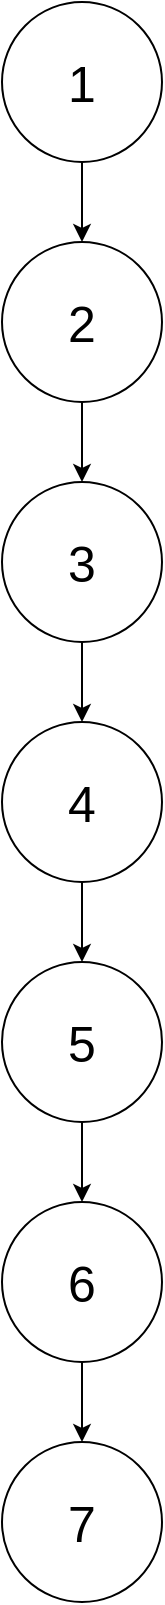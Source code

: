 <mxfile version="12.7.4" type="device"><diagram id="t3vCethmXxFjwy0c-JT3" name="Page-1"><mxGraphModel dx="868" dy="401" grid="1" gridSize="10" guides="1" tooltips="1" connect="1" arrows="1" fold="1" page="1" pageScale="1" pageWidth="827" pageHeight="1169" math="0" shadow="0"><root><mxCell id="0"/><mxCell id="1" parent="0"/><mxCell id="Kb9uW4AyyHqntWmNQcrZ-2" value="&lt;font style=&quot;font-size: 25px&quot;&gt;1&lt;/font&gt;" style="ellipse;whiteSpace=wrap;html=1;aspect=fixed;" vertex="1" parent="1"><mxGeometry x="360" y="40" width="80" height="80" as="geometry"/></mxCell><mxCell id="Kb9uW4AyyHqntWmNQcrZ-3" value="&lt;font style=&quot;font-size: 25px&quot;&gt;2&lt;/font&gt;" style="ellipse;whiteSpace=wrap;html=1;aspect=fixed;" vertex="1" parent="1"><mxGeometry x="360" y="160" width="80" height="80" as="geometry"/></mxCell><mxCell id="Kb9uW4AyyHqntWmNQcrZ-4" value="&lt;font style=&quot;font-size: 25px&quot;&gt;3&lt;/font&gt;" style="ellipse;whiteSpace=wrap;html=1;aspect=fixed;" vertex="1" parent="1"><mxGeometry x="360" y="280" width="80" height="80" as="geometry"/></mxCell><mxCell id="Kb9uW4AyyHqntWmNQcrZ-5" value="&lt;font style=&quot;font-size: 25px&quot;&gt;4&lt;/font&gt;" style="ellipse;whiteSpace=wrap;html=1;aspect=fixed;" vertex="1" parent="1"><mxGeometry x="360" y="400" width="80" height="80" as="geometry"/></mxCell><mxCell id="Kb9uW4AyyHqntWmNQcrZ-6" value="&lt;font style=&quot;font-size: 25px&quot;&gt;5&lt;/font&gt;" style="ellipse;whiteSpace=wrap;html=1;aspect=fixed;" vertex="1" parent="1"><mxGeometry x="360" y="520" width="80" height="80" as="geometry"/></mxCell><mxCell id="Kb9uW4AyyHqntWmNQcrZ-8" value="" style="endArrow=classic;html=1;exitX=0.5;exitY=1;exitDx=0;exitDy=0;entryX=0.5;entryY=0;entryDx=0;entryDy=0;" edge="1" parent="1" source="Kb9uW4AyyHqntWmNQcrZ-2" target="Kb9uW4AyyHqntWmNQcrZ-3"><mxGeometry width="50" height="50" relative="1" as="geometry"><mxPoint x="390" y="160" as="sourcePoint"/><mxPoint x="450" y="170" as="targetPoint"/></mxGeometry></mxCell><mxCell id="Kb9uW4AyyHqntWmNQcrZ-9" value="" style="endArrow=classic;html=1;exitX=0.5;exitY=1;exitDx=0;exitDy=0;" edge="1" parent="1" source="Kb9uW4AyyHqntWmNQcrZ-3" target="Kb9uW4AyyHqntWmNQcrZ-4"><mxGeometry width="50" height="50" relative="1" as="geometry"><mxPoint x="310" y="270" as="sourcePoint"/><mxPoint x="360" y="220" as="targetPoint"/></mxGeometry></mxCell><mxCell id="Kb9uW4AyyHqntWmNQcrZ-10" value="" style="endArrow=classic;html=1;exitX=0.5;exitY=1;exitDx=0;exitDy=0;entryX=0.5;entryY=0;entryDx=0;entryDy=0;" edge="1" parent="1" source="Kb9uW4AyyHqntWmNQcrZ-4" target="Kb9uW4AyyHqntWmNQcrZ-5"><mxGeometry width="50" height="50" relative="1" as="geometry"><mxPoint x="230" y="380" as="sourcePoint"/><mxPoint x="280" y="330" as="targetPoint"/></mxGeometry></mxCell><mxCell id="Kb9uW4AyyHqntWmNQcrZ-11" value="" style="endArrow=classic;html=1;exitX=0.5;exitY=1;exitDx=0;exitDy=0;entryX=0.5;entryY=0;entryDx=0;entryDy=0;" edge="1" parent="1" source="Kb9uW4AyyHqntWmNQcrZ-5" target="Kb9uW4AyyHqntWmNQcrZ-6"><mxGeometry width="50" height="50" relative="1" as="geometry"><mxPoint x="270" y="500" as="sourcePoint"/><mxPoint x="320" y="450" as="targetPoint"/></mxGeometry></mxCell><mxCell id="Kb9uW4AyyHqntWmNQcrZ-13" value="&lt;font style=&quot;font-size: 25px&quot;&gt;6&lt;/font&gt;" style="ellipse;whiteSpace=wrap;html=1;aspect=fixed;" vertex="1" parent="1"><mxGeometry x="360" y="640" width="80" height="80" as="geometry"/></mxCell><mxCell id="Kb9uW4AyyHqntWmNQcrZ-14" value="&lt;font style=&quot;font-size: 25px&quot;&gt;7&lt;/font&gt;" style="ellipse;whiteSpace=wrap;html=1;aspect=fixed;" vertex="1" parent="1"><mxGeometry x="360" y="760" width="80" height="80" as="geometry"/></mxCell><mxCell id="Kb9uW4AyyHqntWmNQcrZ-15" value="" style="endArrow=classic;html=1;exitX=0.5;exitY=1;exitDx=0;exitDy=0;entryX=0.5;entryY=0;entryDx=0;entryDy=0;" edge="1" parent="1" source="Kb9uW4AyyHqntWmNQcrZ-6" target="Kb9uW4AyyHqntWmNQcrZ-13"><mxGeometry width="50" height="50" relative="1" as="geometry"><mxPoint x="260" y="670" as="sourcePoint"/><mxPoint x="310" y="620" as="targetPoint"/></mxGeometry></mxCell><mxCell id="Kb9uW4AyyHqntWmNQcrZ-16" value="" style="endArrow=classic;html=1;exitX=0.5;exitY=1;exitDx=0;exitDy=0;" edge="1" parent="1" source="Kb9uW4AyyHqntWmNQcrZ-13" target="Kb9uW4AyyHqntWmNQcrZ-14"><mxGeometry width="50" height="50" relative="1" as="geometry"><mxPoint x="250" y="780" as="sourcePoint"/><mxPoint x="300" y="730" as="targetPoint"/></mxGeometry></mxCell></root></mxGraphModel></diagram></mxfile>